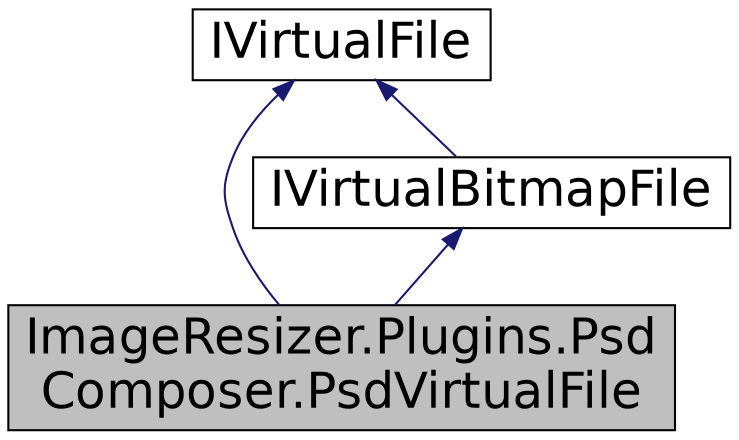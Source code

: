 digraph "ImageResizer.Plugins.PsdComposer.PsdVirtualFile"
{
  edge [fontname="Helvetica",fontsize="24",labelfontname="Helvetica",labelfontsize="24"];
  node [fontname="Helvetica",fontsize="24",shape=record];
  Node1 [label="ImageResizer.Plugins.Psd\lComposer.PsdVirtualFile",height=0.2,width=0.4,color="black", fillcolor="grey75", style="filled" fontcolor="black"];
  Node2 -> Node1 [dir="back",color="midnightblue",fontsize="24",style="solid",fontname="Helvetica"];
  Node2 [label="IVirtualFile",height=0.2,width=0.4,color="black", fillcolor="white", style="filled",URL="$interface_image_resizer_1_1_plugins_1_1_i_virtual_file.html",tooltip="A virtual file to support IVirtualImageProvider "];
  Node3 -> Node1 [dir="back",color="midnightblue",fontsize="24",style="solid",fontname="Helvetica"];
  Node3 [label="IVirtualBitmapFile",height=0.2,width=0.4,color="black", fillcolor="white", style="filled",URL="$interface_image_resizer_1_1_plugins_1_1_i_virtual_bitmap_file.html",tooltip="For virtual files who want to provide their data in Bitmap form (like a PSD reader or gradient genera..."];
  Node2 -> Node3 [dir="back",color="midnightblue",fontsize="24",style="solid",fontname="Helvetica"];
}
